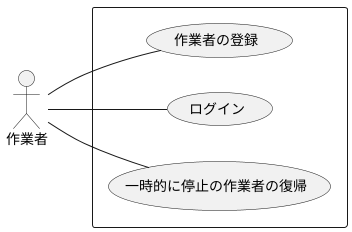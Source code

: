 @startuml NiziProject
actor 作業者
left to right direction
rectangle {
   作業者 -- (作業者の登録)
   作業者 -- (ログイン)
   作業者 -- (一時的に停止の作業者の復帰)
}
@enduml
